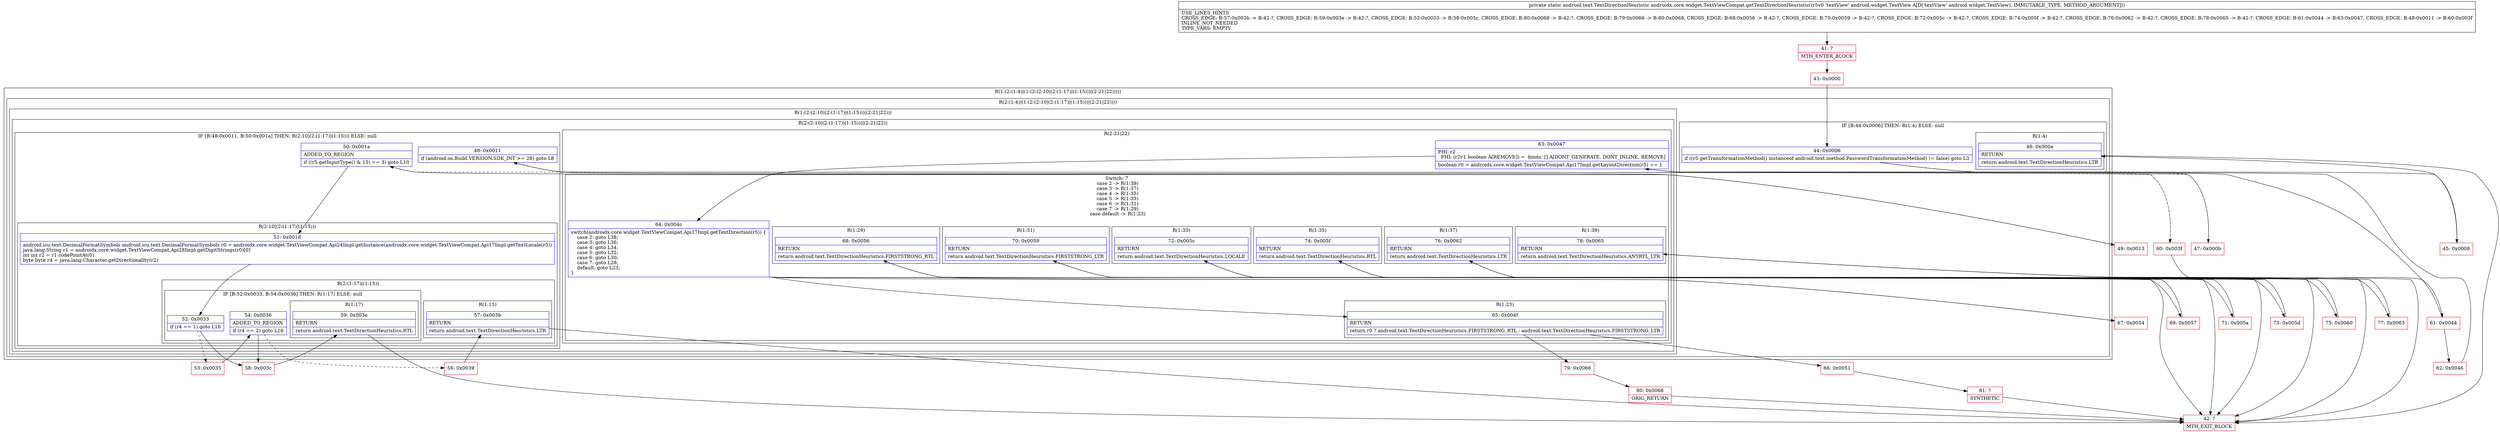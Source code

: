 digraph "CFG forandroidx.core.widget.TextViewCompat.getTextDirectionHeuristic(Landroid\/widget\/TextView;)Landroid\/text\/TextDirectionHeuristic;" {
subgraph cluster_Region_363065842 {
label = "R(1:(2:(1:4)|(1:(2:(2:10|(2:(1:17)|(1:15)))|(2:21|22)))))";
node [shape=record,color=blue];
subgraph cluster_Region_278614393 {
label = "R(2:(1:4)|(1:(2:(2:10|(2:(1:17)|(1:15)))|(2:21|22))))";
node [shape=record,color=blue];
subgraph cluster_IfRegion_1701396378 {
label = "IF [B:44:0x0006] THEN: R(1:4) ELSE: null";
node [shape=record,color=blue];
Node_44 [shape=record,label="{44\:\ 0x0006|if ((r5.getTransformationMethod() instanceof android.text.method.PasswordTransformationMethod) != false) goto L3\l}"];
subgraph cluster_Region_546612099 {
label = "R(1:4)";
node [shape=record,color=blue];
Node_46 [shape=record,label="{46\:\ 0x000a|RETURN\l|return android.text.TextDirectionHeuristics.LTR\l}"];
}
}
subgraph cluster_Region_707983874 {
label = "R(1:(2:(2:10|(2:(1:17)|(1:15)))|(2:21|22)))";
node [shape=record,color=blue];
subgraph cluster_Region_1625847460 {
label = "R(2:(2:10|(2:(1:17)|(1:15)))|(2:21|22))";
node [shape=record,color=blue];
subgraph cluster_IfRegion_1288769740 {
label = "IF [B:48:0x0011, B:50:0x001a] THEN: R(2:10|(2:(1:17)|(1:15))) ELSE: null";
node [shape=record,color=blue];
Node_48 [shape=record,label="{48\:\ 0x0011|if (android.os.Build.VERSION.SDK_INT \>= 28) goto L8\l}"];
Node_50 [shape=record,label="{50\:\ 0x001a|ADDED_TO_REGION\l|if ((r5.getInputType() & 15) == 3) goto L10\l}"];
subgraph cluster_Region_1347668319 {
label = "R(2:10|(2:(1:17)|(1:15)))";
node [shape=record,color=blue];
Node_51 [shape=record,label="{51\:\ 0x001d|android.icu.text.DecimalFormatSymbols android.icu.text.DecimalFormatSymbols r0 = androidx.core.widget.TextViewCompat.Api24Impl.getInstance(androidx.core.widget.TextViewCompat.Api17Impl.getTextLocale(r5))\ljava.lang.String r1 = androidx.core.widget.TextViewCompat.Api28Impl.getDigitStrings(r0)[0]\lint int r2 = r1.codePointAt(0)\lbyte byte r4 = java.lang.Character.getDirectionality(r2)\l}"];
subgraph cluster_Region_1230776942 {
label = "R(2:(1:17)|(1:15))";
node [shape=record,color=blue];
subgraph cluster_IfRegion_791301411 {
label = "IF [B:52:0x0033, B:54:0x0036] THEN: R(1:17) ELSE: null";
node [shape=record,color=blue];
Node_52 [shape=record,label="{52\:\ 0x0033|if (r4 == 1) goto L16\l}"];
Node_54 [shape=record,label="{54\:\ 0x0036|ADDED_TO_REGION\l|if (r4 == 2) goto L16\l}"];
subgraph cluster_Region_1946364845 {
label = "R(1:17)";
node [shape=record,color=blue];
Node_59 [shape=record,label="{59\:\ 0x003e|RETURN\l|return android.text.TextDirectionHeuristics.RTL\l}"];
}
}
subgraph cluster_Region_1476214495 {
label = "R(1:15)";
node [shape=record,color=blue];
Node_57 [shape=record,label="{57\:\ 0x003b|RETURN\l|return android.text.TextDirectionHeuristics.LTR\l}"];
}
}
}
}
subgraph cluster_Region_578880573 {
label = "R(2:21|22)";
node [shape=record,color=blue];
Node_63 [shape=record,label="{63\:\ 0x0047|PHI: r2 \l  PHI: (r2v1 boolean A[REMOVE]) =  binds: [] A[DONT_GENERATE, DONT_INLINE, REMOVE]\l|boolean r0 = androidx.core.widget.TextViewCompat.Api17Impl.getLayoutDirection(r5) == 1\l}"];
subgraph cluster_SwitchRegion_325981084 {
label = "Switch: 7
 case 2 -> R(1:39)
 case 3 -> R(1:37)
 case 4 -> R(1:35)
 case 5 -> R(1:33)
 case 6 -> R(1:31)
 case 7 -> R(1:29)
 case default -> R(1:23)";
node [shape=record,color=blue];
Node_64 [shape=record,label="{64\:\ 0x004c|switch(androidx.core.widget.TextViewCompat.Api17Impl.getTextDirection(r5)) \{\l    case 2: goto L38;\l    case 3: goto L36;\l    case 4: goto L34;\l    case 5: goto L32;\l    case 6: goto L30;\l    case 7: goto L28;\l    default: goto L23;\l\}\l}"];
subgraph cluster_Region_1003050181 {
label = "R(1:39)";
node [shape=record,color=blue];
Node_78 [shape=record,label="{78\:\ 0x0065|RETURN\l|return android.text.TextDirectionHeuristics.ANYRTL_LTR\l}"];
}
subgraph cluster_Region_1450856018 {
label = "R(1:37)";
node [shape=record,color=blue];
Node_76 [shape=record,label="{76\:\ 0x0062|RETURN\l|return android.text.TextDirectionHeuristics.LTR\l}"];
}
subgraph cluster_Region_1758435716 {
label = "R(1:35)";
node [shape=record,color=blue];
Node_74 [shape=record,label="{74\:\ 0x005f|RETURN\l|return android.text.TextDirectionHeuristics.RTL\l}"];
}
subgraph cluster_Region_199136754 {
label = "R(1:33)";
node [shape=record,color=blue];
Node_72 [shape=record,label="{72\:\ 0x005c|RETURN\l|return android.text.TextDirectionHeuristics.LOCALE\l}"];
}
subgraph cluster_Region_2059441968 {
label = "R(1:31)";
node [shape=record,color=blue];
Node_70 [shape=record,label="{70\:\ 0x0059|RETURN\l|return android.text.TextDirectionHeuristics.FIRSTSTRONG_LTR\l}"];
}
subgraph cluster_Region_2127322852 {
label = "R(1:29)";
node [shape=record,color=blue];
Node_68 [shape=record,label="{68\:\ 0x0056|RETURN\l|return android.text.TextDirectionHeuristics.FIRSTSTRONG_RTL\l}"];
}
subgraph cluster_Region_1599117699 {
label = "R(1:23)";
node [shape=record,color=blue];
Node_65 [shape=record,label="{65\:\ 0x004f|RETURN\l|return r0 ? android.text.TextDirectionHeuristics.FIRSTSTRONG_RTL : android.text.TextDirectionHeuristics.FIRSTSTRONG_LTR\l}"];
}
}
}
}
}
}
}
Node_41 [shape=record,color=red,label="{41\:\ ?|MTH_ENTER_BLOCK\l}"];
Node_43 [shape=record,color=red,label="{43\:\ 0x0000}"];
Node_45 [shape=record,color=red,label="{45\:\ 0x0008}"];
Node_42 [shape=record,color=red,label="{42\:\ ?|MTH_EXIT_BLOCK\l}"];
Node_47 [shape=record,color=red,label="{47\:\ 0x000b}"];
Node_49 [shape=record,color=red,label="{49\:\ 0x0013}"];
Node_53 [shape=record,color=red,label="{53\:\ 0x0035}"];
Node_56 [shape=record,color=red,label="{56\:\ 0x0039}"];
Node_58 [shape=record,color=red,label="{58\:\ 0x003c}"];
Node_60 [shape=record,color=red,label="{60\:\ 0x003f}"];
Node_61 [shape=record,color=red,label="{61\:\ 0x0044}"];
Node_62 [shape=record,color=red,label="{62\:\ 0x0046}"];
Node_66 [shape=record,color=red,label="{66\:\ 0x0051}"];
Node_81 [shape=record,color=red,label="{81\:\ ?|SYNTHETIC\l}"];
Node_79 [shape=record,color=red,label="{79\:\ 0x0066}"];
Node_80 [shape=record,color=red,label="{80\:\ 0x0068|ORIG_RETURN\l}"];
Node_67 [shape=record,color=red,label="{67\:\ 0x0054}"];
Node_69 [shape=record,color=red,label="{69\:\ 0x0057}"];
Node_71 [shape=record,color=red,label="{71\:\ 0x005a}"];
Node_73 [shape=record,color=red,label="{73\:\ 0x005d}"];
Node_75 [shape=record,color=red,label="{75\:\ 0x0060}"];
Node_77 [shape=record,color=red,label="{77\:\ 0x0063}"];
MethodNode[shape=record,label="{private static android.text.TextDirectionHeuristic androidx.core.widget.TextViewCompat.getTextDirectionHeuristic((r5v0 'textView' android.widget.TextView A[D('textView' android.widget.TextView), IMMUTABLE_TYPE, METHOD_ARGUMENT]))  | USE_LINES_HINTS\lCROSS_EDGE: B:57:0x003b \-\> B:42:?, CROSS_EDGE: B:59:0x003e \-\> B:42:?, CROSS_EDGE: B:52:0x0033 \-\> B:58:0x003c, CROSS_EDGE: B:80:0x0068 \-\> B:42:?, CROSS_EDGE: B:79:0x0066 \-\> B:80:0x0068, CROSS_EDGE: B:68:0x0056 \-\> B:42:?, CROSS_EDGE: B:70:0x0059 \-\> B:42:?, CROSS_EDGE: B:72:0x005c \-\> B:42:?, CROSS_EDGE: B:74:0x005f \-\> B:42:?, CROSS_EDGE: B:76:0x0062 \-\> B:42:?, CROSS_EDGE: B:78:0x0065 \-\> B:42:?, CROSS_EDGE: B:61:0x0044 \-\> B:63:0x0047, CROSS_EDGE: B:48:0x0011 \-\> B:60:0x003f\lINLINE_NOT_NEEDED\lTYPE_VARS: EMPTY\l}"];
MethodNode -> Node_41;Node_44 -> Node_45;
Node_44 -> Node_47[style=dashed];
Node_46 -> Node_42;
Node_48 -> Node_49;
Node_48 -> Node_60[style=dashed];
Node_50 -> Node_51;
Node_50 -> Node_60[style=dashed];
Node_51 -> Node_52;
Node_52 -> Node_53[style=dashed];
Node_52 -> Node_58;
Node_54 -> Node_56[style=dashed];
Node_54 -> Node_58;
Node_59 -> Node_42;
Node_57 -> Node_42;
Node_63 -> Node_64;
Node_64 -> Node_65;
Node_64 -> Node_67;
Node_64 -> Node_69;
Node_64 -> Node_71;
Node_64 -> Node_73;
Node_64 -> Node_75;
Node_64 -> Node_77;
Node_78 -> Node_42;
Node_76 -> Node_42;
Node_74 -> Node_42;
Node_72 -> Node_42;
Node_70 -> Node_42;
Node_68 -> Node_42;
Node_65 -> Node_66;
Node_65 -> Node_79;
Node_41 -> Node_43;
Node_43 -> Node_44;
Node_45 -> Node_46;
Node_47 -> Node_48;
Node_49 -> Node_50;
Node_53 -> Node_54;
Node_56 -> Node_57;
Node_58 -> Node_59;
Node_60 -> Node_61;
Node_61 -> Node_62;
Node_61 -> Node_63;
Node_62 -> Node_63;
Node_66 -> Node_81;
Node_81 -> Node_42;
Node_79 -> Node_80;
Node_80 -> Node_42;
Node_67 -> Node_68;
Node_69 -> Node_70;
Node_71 -> Node_72;
Node_73 -> Node_74;
Node_75 -> Node_76;
Node_77 -> Node_78;
}

